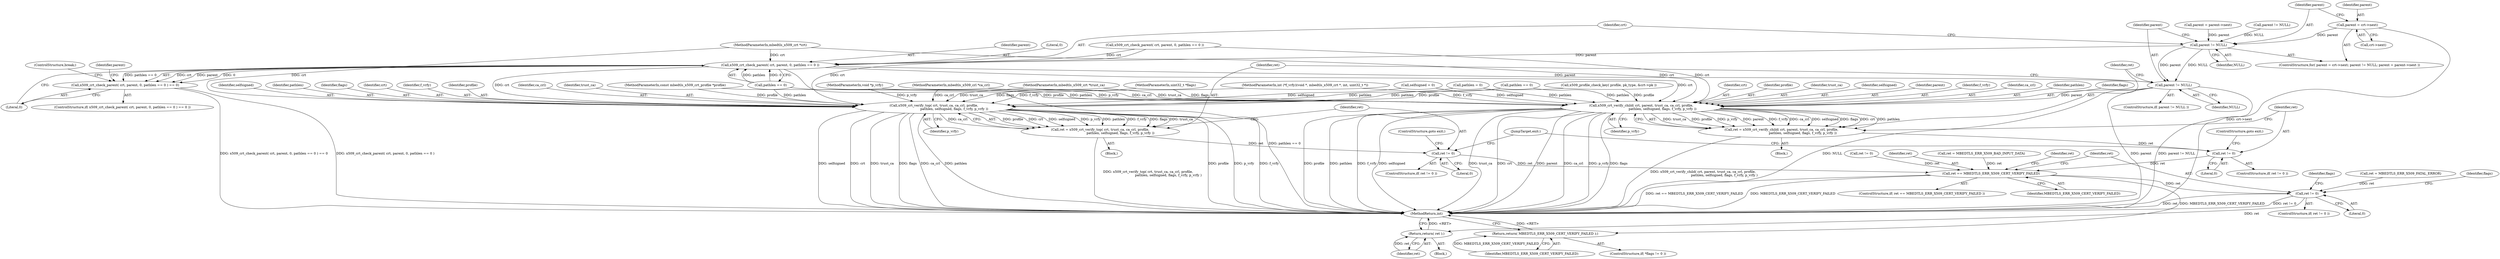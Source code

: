digraph "0_mbedtls_31458a18788b0cf0b722acda9bb2f2fe13a3fb32_0@pointer" {
"1000400" [label="(Call,parent = crt->next)"];
"1000405" [label="(Call,parent != NULL)"];
"1000415" [label="(Call,x509_crt_check_parent( crt, parent, 0, pathlen == 0 ))"];
"1000414" [label="(Call,x509_crt_check_parent( crt, parent, 0, pathlen == 0 ) == 0)"];
"1000425" [label="(Call,parent != NULL)"];
"1000431" [label="(Call,x509_crt_verify_child( crt, parent, trust_ca, ca_crl, profile,\n                                         pathlen, selfsigned, flags, f_vrfy, p_vrfy ))"];
"1000429" [label="(Call,ret = x509_crt_verify_child( crt, parent, trust_ca, ca_crl, profile,\n                                         pathlen, selfsigned, flags, f_vrfy, p_vrfy ))"];
"1000443" [label="(Call,ret != 0)"];
"1000468" [label="(Call,ret == MBEDTLS_ERR_X509_CERT_VERIFY_FAILED)"];
"1000475" [label="(Call,ret != 0)"];
"1000486" [label="(Return,return( ret );)"];
"1000493" [label="(Return,return( MBEDTLS_ERR_X509_CERT_VERIFY_FAILED );)"];
"1000451" [label="(Call,x509_crt_verify_top( crt, trust_ca, ca_crl, profile,\n                                       pathlen, selfsigned, flags, f_vrfy, p_vrfy ))"];
"1000449" [label="(Call,ret = x509_crt_verify_top( crt, trust_ca, ca_crl, profile,\n                                       pathlen, selfsigned, flags, f_vrfy, p_vrfy ))"];
"1000462" [label="(Call,ret != 0)"];
"1000417" [label="(Identifier,parent)"];
"1000427" [label="(Identifier,NULL)"];
"1000113" [label="(MethodParameterIn,void *p_vrfy)"];
"1000112" [label="(MethodParameterIn,int (*f_vrfy)(void *, mbedtls_x509_crt *, int, uint32_t *))"];
"1000416" [label="(Identifier,crt)"];
"1000474" [label="(ControlStructure,if( ret != 0 ))"];
"1000402" [label="(Call,crt->next)"];
"1000419" [label="(Call,pathlen == 0)"];
"1000399" [label="(ControlStructure,for( parent = crt->next; parent != NULL; parent = parent->next ))"];
"1000466" [label="(JumpTarget,exit:)"];
"1000458" [label="(Identifier,flags)"];
"1000477" [label="(Literal,0)"];
"1000468" [label="(Call,ret == MBEDTLS_ERR_X509_CERT_VERIFY_FAILED)"];
"1000111" [label="(MethodParameterIn,uint32_t *flags)"];
"1000446" [label="(ControlStructure,goto exit;)"];
"1000453" [label="(Identifier,trust_ca)"];
"1000481" [label="(Identifier,flags)"];
"1000450" [label="(Identifier,ret)"];
"1000457" [label="(Identifier,selfsigned)"];
"1000432" [label="(Identifier,crt)"];
"1000491" [label="(Identifier,flags)"];
"1000475" [label="(Call,ret != 0)"];
"1000422" [label="(Literal,0)"];
"1000476" [label="(Identifier,ret)"];
"1000108" [label="(MethodParameterIn,mbedtls_x509_crl *ca_crl)"];
"1000436" [label="(Identifier,profile)"];
"1000463" [label="(Identifier,ret)"];
"1000434" [label="(Identifier,trust_ca)"];
"1000497" [label="(MethodReturn,int)"];
"1000462" [label="(Call,ret != 0)"];
"1000415" [label="(Call,x509_crt_check_parent( crt, parent, 0, pathlen == 0 ))"];
"1000408" [label="(Call,parent = parent->next)"];
"1000442" [label="(ControlStructure,if( ret != 0 ))"];
"1000451" [label="(Call,x509_crt_verify_top( crt, trust_ca, ca_crl, profile,\n                                       pathlen, selfsigned, flags, f_vrfy, p_vrfy ))"];
"1000460" [label="(Identifier,p_vrfy)"];
"1000438" [label="(Identifier,selfsigned)"];
"1000393" [label="(Call,ret != 0)"];
"1000107" [label="(MethodParameterIn,mbedtls_x509_crt *trust_ca)"];
"1000407" [label="(Identifier,NULL)"];
"1000106" [label="(MethodParameterIn,mbedtls_x509_crt *crt)"];
"1000424" [label="(ControlStructure,if( parent != NULL ))"];
"1000400" [label="(Call,parent = crt->next)"];
"1000467" [label="(ControlStructure,if( ret == MBEDTLS_ERR_X509_CERT_VERIFY_FAILED ))"];
"1000433" [label="(Identifier,parent)"];
"1000413" [label="(ControlStructure,if( x509_crt_check_parent( crt, parent, 0, pathlen == 0 ) == 0 ))"];
"1000429" [label="(Call,ret = x509_crt_verify_child( crt, parent, trust_ca, ca_crl, profile,\n                                         pathlen, selfsigned, flags, f_vrfy, p_vrfy ))"];
"1000494" [label="(Identifier,MBEDTLS_ERR_X509_CERT_VERIFY_FAILED)"];
"1000452" [label="(Identifier,crt)"];
"1000376" [label="(Call,parent != NULL)"];
"1000426" [label="(Identifier,parent)"];
"1000471" [label="(Call,ret = MBEDTLS_ERR_X509_FATAL_ERROR)"];
"1000459" [label="(Identifier,f_vrfy)"];
"1000469" [label="(Identifier,ret)"];
"1000488" [label="(ControlStructure,if( *flags != 0 ))"];
"1000448" [label="(Block,)"];
"1000455" [label="(Identifier,profile)"];
"1000461" [label="(ControlStructure,if( ret != 0 ))"];
"1000406" [label="(Identifier,parent)"];
"1000465" [label="(ControlStructure,goto exit;)"];
"1000405" [label="(Call,parent != NULL)"];
"1000414" [label="(Call,x509_crt_check_parent( crt, parent, 0, pathlen == 0 ) == 0)"];
"1000449" [label="(Call,ret = x509_crt_verify_top( crt, trust_ca, ca_crl, profile,\n                                       pathlen, selfsigned, flags, f_vrfy, p_vrfy ))"];
"1000486" [label="(Return,return( ret );)"];
"1000418" [label="(Literal,0)"];
"1000423" [label="(ControlStructure,break;)"];
"1000464" [label="(Literal,0)"];
"1000122" [label="(Call,selfsigned = 0)"];
"1000425" [label="(Call,parent != NULL)"];
"1000470" [label="(Identifier,MBEDTLS_ERR_X509_CERT_VERIFY_FAILED)"];
"1000118" [label="(Call,pathlen = 0)"];
"1000454" [label="(Identifier,ca_crl)"];
"1000370" [label="(Call,pathlen == 0)"];
"1000441" [label="(Identifier,p_vrfy)"];
"1000401" [label="(Identifier,parent)"];
"1000444" [label="(Identifier,ret)"];
"1000440" [label="(Identifier,f_vrfy)"];
"1000445" [label="(Literal,0)"];
"1000487" [label="(Identifier,ret)"];
"1000339" [label="(Call,x509_profile_check_key( profile, pk_type, &crt->pk ))"];
"1000478" [label="(Block,)"];
"1000435" [label="(Identifier,ca_crl)"];
"1000109" [label="(MethodParameterIn,const mbedtls_x509_crt_profile *profile)"];
"1000493" [label="(Return,return( MBEDTLS_ERR_X509_CERT_VERIFY_FAILED );)"];
"1000437" [label="(Identifier,pathlen)"];
"1000141" [label="(Call,ret = MBEDTLS_ERR_X509_BAD_INPUT_DATA)"];
"1000443" [label="(Call,ret != 0)"];
"1000456" [label="(Identifier,pathlen)"];
"1000431" [label="(Call,x509_crt_verify_child( crt, parent, trust_ca, ca_crl, profile,\n                                         pathlen, selfsigned, flags, f_vrfy, p_vrfy ))"];
"1000409" [label="(Identifier,parent)"];
"1000472" [label="(Identifier,ret)"];
"1000366" [label="(Call,x509_crt_check_parent( crt, parent, 0, pathlen == 0 ))"];
"1000428" [label="(Block,)"];
"1000430" [label="(Identifier,ret)"];
"1000439" [label="(Identifier,flags)"];
"1000400" -> "1000399"  [label="AST: "];
"1000400" -> "1000402"  [label="CFG: "];
"1000401" -> "1000400"  [label="AST: "];
"1000402" -> "1000400"  [label="AST: "];
"1000406" -> "1000400"  [label="CFG: "];
"1000400" -> "1000497"  [label="DDG: crt->next"];
"1000400" -> "1000405"  [label="DDG: parent"];
"1000405" -> "1000399"  [label="AST: "];
"1000405" -> "1000407"  [label="CFG: "];
"1000406" -> "1000405"  [label="AST: "];
"1000407" -> "1000405"  [label="AST: "];
"1000416" -> "1000405"  [label="CFG: "];
"1000426" -> "1000405"  [label="CFG: "];
"1000408" -> "1000405"  [label="DDG: parent"];
"1000376" -> "1000405"  [label="DDG: NULL"];
"1000405" -> "1000415"  [label="DDG: parent"];
"1000405" -> "1000425"  [label="DDG: parent"];
"1000405" -> "1000425"  [label="DDG: NULL"];
"1000415" -> "1000414"  [label="AST: "];
"1000415" -> "1000419"  [label="CFG: "];
"1000416" -> "1000415"  [label="AST: "];
"1000417" -> "1000415"  [label="AST: "];
"1000418" -> "1000415"  [label="AST: "];
"1000419" -> "1000415"  [label="AST: "];
"1000422" -> "1000415"  [label="CFG: "];
"1000415" -> "1000497"  [label="DDG: pathlen == 0"];
"1000415" -> "1000414"  [label="DDG: crt"];
"1000415" -> "1000414"  [label="DDG: parent"];
"1000415" -> "1000414"  [label="DDG: 0"];
"1000415" -> "1000414"  [label="DDG: pathlen == 0"];
"1000366" -> "1000415"  [label="DDG: crt"];
"1000106" -> "1000415"  [label="DDG: crt"];
"1000419" -> "1000415"  [label="DDG: pathlen"];
"1000419" -> "1000415"  [label="DDG: 0"];
"1000415" -> "1000425"  [label="DDG: parent"];
"1000415" -> "1000431"  [label="DDG: crt"];
"1000415" -> "1000451"  [label="DDG: crt"];
"1000414" -> "1000413"  [label="AST: "];
"1000414" -> "1000422"  [label="CFG: "];
"1000422" -> "1000414"  [label="AST: "];
"1000423" -> "1000414"  [label="CFG: "];
"1000409" -> "1000414"  [label="CFG: "];
"1000414" -> "1000497"  [label="DDG: x509_crt_check_parent( crt, parent, 0, pathlen == 0 ) == 0"];
"1000414" -> "1000497"  [label="DDG: x509_crt_check_parent( crt, parent, 0, pathlen == 0 )"];
"1000425" -> "1000424"  [label="AST: "];
"1000425" -> "1000427"  [label="CFG: "];
"1000426" -> "1000425"  [label="AST: "];
"1000427" -> "1000425"  [label="AST: "];
"1000430" -> "1000425"  [label="CFG: "];
"1000450" -> "1000425"  [label="CFG: "];
"1000425" -> "1000497"  [label="DDG: NULL"];
"1000425" -> "1000497"  [label="DDG: parent"];
"1000425" -> "1000497"  [label="DDG: parent != NULL"];
"1000425" -> "1000431"  [label="DDG: parent"];
"1000431" -> "1000429"  [label="AST: "];
"1000431" -> "1000441"  [label="CFG: "];
"1000432" -> "1000431"  [label="AST: "];
"1000433" -> "1000431"  [label="AST: "];
"1000434" -> "1000431"  [label="AST: "];
"1000435" -> "1000431"  [label="AST: "];
"1000436" -> "1000431"  [label="AST: "];
"1000437" -> "1000431"  [label="AST: "];
"1000438" -> "1000431"  [label="AST: "];
"1000439" -> "1000431"  [label="AST: "];
"1000440" -> "1000431"  [label="AST: "];
"1000441" -> "1000431"  [label="AST: "];
"1000429" -> "1000431"  [label="CFG: "];
"1000431" -> "1000497"  [label="DDG: profile"];
"1000431" -> "1000497"  [label="DDG: pathlen"];
"1000431" -> "1000497"  [label="DDG: f_vrfy"];
"1000431" -> "1000497"  [label="DDG: selfsigned"];
"1000431" -> "1000497"  [label="DDG: trust_ca"];
"1000431" -> "1000497"  [label="DDG: crt"];
"1000431" -> "1000497"  [label="DDG: parent"];
"1000431" -> "1000497"  [label="DDG: ca_crl"];
"1000431" -> "1000497"  [label="DDG: p_vrfy"];
"1000431" -> "1000497"  [label="DDG: flags"];
"1000431" -> "1000429"  [label="DDG: trust_ca"];
"1000431" -> "1000429"  [label="DDG: profile"];
"1000431" -> "1000429"  [label="DDG: p_vrfy"];
"1000431" -> "1000429"  [label="DDG: parent"];
"1000431" -> "1000429"  [label="DDG: f_vrfy"];
"1000431" -> "1000429"  [label="DDG: ca_crl"];
"1000431" -> "1000429"  [label="DDG: selfsigned"];
"1000431" -> "1000429"  [label="DDG: flags"];
"1000431" -> "1000429"  [label="DDG: crt"];
"1000431" -> "1000429"  [label="DDG: pathlen"];
"1000366" -> "1000431"  [label="DDG: crt"];
"1000106" -> "1000431"  [label="DDG: crt"];
"1000107" -> "1000431"  [label="DDG: trust_ca"];
"1000108" -> "1000431"  [label="DDG: ca_crl"];
"1000339" -> "1000431"  [label="DDG: profile"];
"1000109" -> "1000431"  [label="DDG: profile"];
"1000419" -> "1000431"  [label="DDG: pathlen"];
"1000118" -> "1000431"  [label="DDG: pathlen"];
"1000370" -> "1000431"  [label="DDG: pathlen"];
"1000122" -> "1000431"  [label="DDG: selfsigned"];
"1000111" -> "1000431"  [label="DDG: flags"];
"1000112" -> "1000431"  [label="DDG: f_vrfy"];
"1000113" -> "1000431"  [label="DDG: p_vrfy"];
"1000429" -> "1000428"  [label="AST: "];
"1000430" -> "1000429"  [label="AST: "];
"1000444" -> "1000429"  [label="CFG: "];
"1000429" -> "1000497"  [label="DDG: x509_crt_verify_child( crt, parent, trust_ca, ca_crl, profile,\n                                         pathlen, selfsigned, flags, f_vrfy, p_vrfy )"];
"1000429" -> "1000443"  [label="DDG: ret"];
"1000443" -> "1000442"  [label="AST: "];
"1000443" -> "1000445"  [label="CFG: "];
"1000444" -> "1000443"  [label="AST: "];
"1000445" -> "1000443"  [label="AST: "];
"1000446" -> "1000443"  [label="CFG: "];
"1000466" -> "1000443"  [label="CFG: "];
"1000443" -> "1000468"  [label="DDG: ret"];
"1000468" -> "1000467"  [label="AST: "];
"1000468" -> "1000470"  [label="CFG: "];
"1000469" -> "1000468"  [label="AST: "];
"1000470" -> "1000468"  [label="AST: "];
"1000472" -> "1000468"  [label="CFG: "];
"1000476" -> "1000468"  [label="CFG: "];
"1000468" -> "1000497"  [label="DDG: ret == MBEDTLS_ERR_X509_CERT_VERIFY_FAILED"];
"1000468" -> "1000497"  [label="DDG: MBEDTLS_ERR_X509_CERT_VERIFY_FAILED"];
"1000141" -> "1000468"  [label="DDG: ret"];
"1000393" -> "1000468"  [label="DDG: ret"];
"1000462" -> "1000468"  [label="DDG: ret"];
"1000468" -> "1000475"  [label="DDG: ret"];
"1000468" -> "1000493"  [label="DDG: MBEDTLS_ERR_X509_CERT_VERIFY_FAILED"];
"1000475" -> "1000474"  [label="AST: "];
"1000475" -> "1000477"  [label="CFG: "];
"1000476" -> "1000475"  [label="AST: "];
"1000477" -> "1000475"  [label="AST: "];
"1000481" -> "1000475"  [label="CFG: "];
"1000491" -> "1000475"  [label="CFG: "];
"1000475" -> "1000497"  [label="DDG: ret"];
"1000475" -> "1000497"  [label="DDG: ret != 0"];
"1000471" -> "1000475"  [label="DDG: ret"];
"1000475" -> "1000486"  [label="DDG: ret"];
"1000486" -> "1000478"  [label="AST: "];
"1000486" -> "1000487"  [label="CFG: "];
"1000487" -> "1000486"  [label="AST: "];
"1000497" -> "1000486"  [label="CFG: "];
"1000486" -> "1000497"  [label="DDG: <RET>"];
"1000487" -> "1000486"  [label="DDG: ret"];
"1000493" -> "1000488"  [label="AST: "];
"1000493" -> "1000494"  [label="CFG: "];
"1000494" -> "1000493"  [label="AST: "];
"1000497" -> "1000493"  [label="CFG: "];
"1000493" -> "1000497"  [label="DDG: <RET>"];
"1000494" -> "1000493"  [label="DDG: MBEDTLS_ERR_X509_CERT_VERIFY_FAILED"];
"1000451" -> "1000449"  [label="AST: "];
"1000451" -> "1000460"  [label="CFG: "];
"1000452" -> "1000451"  [label="AST: "];
"1000453" -> "1000451"  [label="AST: "];
"1000454" -> "1000451"  [label="AST: "];
"1000455" -> "1000451"  [label="AST: "];
"1000456" -> "1000451"  [label="AST: "];
"1000457" -> "1000451"  [label="AST: "];
"1000458" -> "1000451"  [label="AST: "];
"1000459" -> "1000451"  [label="AST: "];
"1000460" -> "1000451"  [label="AST: "];
"1000449" -> "1000451"  [label="CFG: "];
"1000451" -> "1000497"  [label="DDG: profile"];
"1000451" -> "1000497"  [label="DDG: p_vrfy"];
"1000451" -> "1000497"  [label="DDG: f_vrfy"];
"1000451" -> "1000497"  [label="DDG: selfsigned"];
"1000451" -> "1000497"  [label="DDG: crt"];
"1000451" -> "1000497"  [label="DDG: trust_ca"];
"1000451" -> "1000497"  [label="DDG: flags"];
"1000451" -> "1000497"  [label="DDG: ca_crl"];
"1000451" -> "1000497"  [label="DDG: pathlen"];
"1000451" -> "1000449"  [label="DDG: profile"];
"1000451" -> "1000449"  [label="DDG: crt"];
"1000451" -> "1000449"  [label="DDG: selfsigned"];
"1000451" -> "1000449"  [label="DDG: p_vrfy"];
"1000451" -> "1000449"  [label="DDG: pathlen"];
"1000451" -> "1000449"  [label="DDG: f_vrfy"];
"1000451" -> "1000449"  [label="DDG: flags"];
"1000451" -> "1000449"  [label="DDG: trust_ca"];
"1000451" -> "1000449"  [label="DDG: ca_crl"];
"1000366" -> "1000451"  [label="DDG: crt"];
"1000106" -> "1000451"  [label="DDG: crt"];
"1000107" -> "1000451"  [label="DDG: trust_ca"];
"1000108" -> "1000451"  [label="DDG: ca_crl"];
"1000339" -> "1000451"  [label="DDG: profile"];
"1000109" -> "1000451"  [label="DDG: profile"];
"1000419" -> "1000451"  [label="DDG: pathlen"];
"1000118" -> "1000451"  [label="DDG: pathlen"];
"1000370" -> "1000451"  [label="DDG: pathlen"];
"1000122" -> "1000451"  [label="DDG: selfsigned"];
"1000111" -> "1000451"  [label="DDG: flags"];
"1000112" -> "1000451"  [label="DDG: f_vrfy"];
"1000113" -> "1000451"  [label="DDG: p_vrfy"];
"1000449" -> "1000448"  [label="AST: "];
"1000450" -> "1000449"  [label="AST: "];
"1000463" -> "1000449"  [label="CFG: "];
"1000449" -> "1000497"  [label="DDG: x509_crt_verify_top( crt, trust_ca, ca_crl, profile,\n                                       pathlen, selfsigned, flags, f_vrfy, p_vrfy )"];
"1000449" -> "1000462"  [label="DDG: ret"];
"1000462" -> "1000461"  [label="AST: "];
"1000462" -> "1000464"  [label="CFG: "];
"1000463" -> "1000462"  [label="AST: "];
"1000464" -> "1000462"  [label="AST: "];
"1000465" -> "1000462"  [label="CFG: "];
"1000466" -> "1000462"  [label="CFG: "];
}
